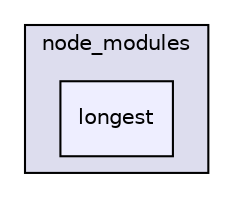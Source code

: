 digraph "gulp-src/node_modules/gulp-uglify/node_modules/uglify-js/node_modules/yargs/node_modules/cliui/node_modules/right-align/node_modules/align-text/node_modules/longest" {
  compound=true
  node [ fontsize="10", fontname="Helvetica"];
  edge [ labelfontsize="10", labelfontname="Helvetica"];
  subgraph clusterdir_bf4921ee2cc75d15717936482aa1687e {
    graph [ bgcolor="#ddddee", pencolor="black", label="node_modules" fontname="Helvetica", fontsize="10", URL="dir_bf4921ee2cc75d15717936482aa1687e.html"]
  dir_0709d9b2133944d1ba062da27a45bae2 [shape=box, label="longest", style="filled", fillcolor="#eeeeff", pencolor="black", URL="dir_0709d9b2133944d1ba062da27a45bae2.html"];
  }
}
